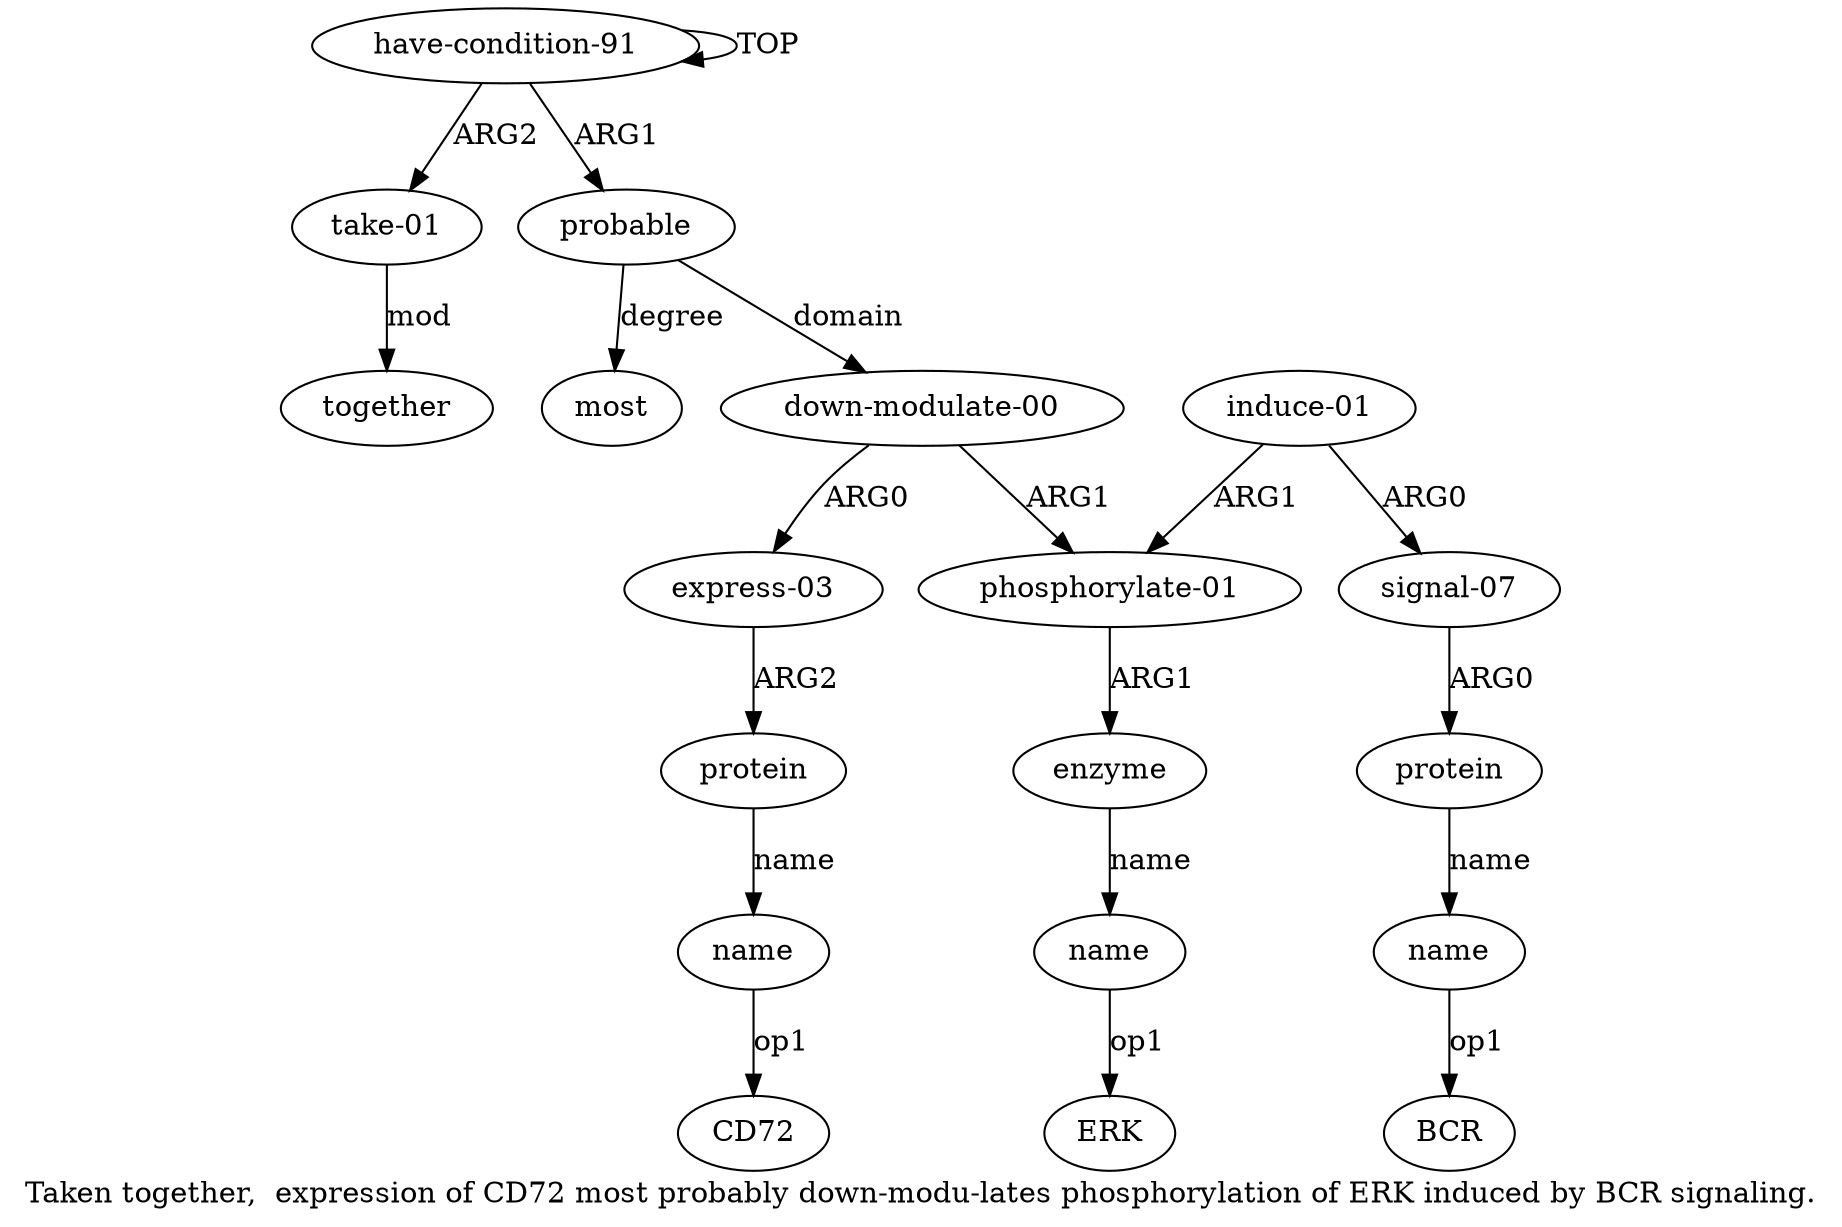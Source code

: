 digraph  {
	graph [label="Taken together,  expression of CD72 most probably down-modu-lates phosphorylation of ERK induced by BCR signaling."];
	node [label="\N"];
	a15	 [color=black,
		gold_ind=15,
		gold_label=together,
		label=together,
		test_ind=15,
		test_label=together];
	a14	 [color=black,
		gold_ind=14,
		gold_label="take-01",
		label="take-01",
		test_ind=14,
		test_label="take-01"];
	a14 -> a15 [key=0,
	color=black,
	gold_label=mod,
	label=mod,
	test_label=mod];
a11 [color=black,
	gold_ind=11,
	gold_label="signal-07",
	label="signal-07",
	test_ind=11,
	test_label="signal-07"];
a12 [color=black,
	gold_ind=12,
	gold_label=protein,
	label=protein,
	test_ind=12,
	test_label=protein];
a11 -> a12 [key=0,
color=black,
gold_label=ARG0,
label=ARG0,
test_label=ARG0];
a10 [color=black,
gold_ind=10,
gold_label="induce-01",
label="induce-01",
test_ind=10,
test_label="induce-01"];
a10 -> a11 [key=0,
color=black,
gold_label=ARG0,
label=ARG0,
test_label=ARG0];
a7 [color=black,
gold_ind=7,
gold_label="phosphorylate-01",
label="phosphorylate-01",
test_ind=7,
test_label="phosphorylate-01"];
a10 -> a7 [key=0,
color=black,
gold_label=ARG1,
label=ARG1,
test_label=ARG1];
a13 [color=black,
gold_ind=13,
gold_label=name,
label=name,
test_ind=13,
test_label=name];
"a13 BCR" [color=black,
gold_ind=-1,
gold_label=BCR,
label=BCR,
test_ind=-1,
test_label=BCR];
a13 -> "a13 BCR" [key=0,
color=black,
gold_label=op1,
label=op1,
test_label=op1];
a12 -> a13 [key=0,
color=black,
gold_label=name,
label=name,
test_label=name];
"a6 CD72" [color=black,
gold_ind=-1,
gold_label=CD72,
label=CD72,
test_ind=-1,
test_label=CD72];
a1 [color=black,
gold_ind=1,
gold_label=probable,
label=probable,
test_ind=1,
test_label=probable];
a3 [color=black,
gold_ind=3,
gold_label="down-modulate-00",
label="down-modulate-00",
test_ind=3,
test_label="down-modulate-00"];
a1 -> a3 [key=0,
color=black,
gold_label=domain,
label=domain,
test_label=domain];
a2 [color=black,
gold_ind=2,
gold_label=most,
label=most,
test_ind=2,
test_label=most];
a1 -> a2 [key=0,
color=black,
gold_label=degree,
label=degree,
test_label=degree];
a0 [color=black,
gold_ind=0,
gold_label="have-condition-91",
label="have-condition-91",
test_ind=0,
test_label="have-condition-91"];
a0 -> a14 [key=0,
color=black,
gold_label=ARG2,
label=ARG2,
test_label=ARG2];
a0 -> a1 [key=0,
color=black,
gold_label=ARG1,
label=ARG1,
test_label=ARG1];
a0 -> a0 [key=0,
color=black,
gold_label=TOP,
label=TOP,
test_label=TOP];
a4 [color=black,
gold_ind=4,
gold_label="express-03",
label="express-03",
test_ind=4,
test_label="express-03"];
a3 -> a4 [key=0,
color=black,
gold_label=ARG0,
label=ARG0,
test_label=ARG0];
a3 -> a7 [key=0,
color=black,
gold_label=ARG1,
label=ARG1,
test_label=ARG1];
a5 [color=black,
gold_ind=5,
gold_label=protein,
label=protein,
test_ind=5,
test_label=protein];
a6 [color=black,
gold_ind=6,
gold_label=name,
label=name,
test_ind=6,
test_label=name];
a5 -> a6 [key=0,
color=black,
gold_label=name,
label=name,
test_label=name];
a4 -> a5 [key=0,
color=black,
gold_label=ARG2,
label=ARG2,
test_label=ARG2];
a8 [color=black,
gold_ind=8,
gold_label=enzyme,
label=enzyme,
test_ind=8,
test_label=enzyme];
a7 -> a8 [key=0,
color=black,
gold_label=ARG1,
label=ARG1,
test_label=ARG1];
a6 -> "a6 CD72" [key=0,
color=black,
gold_label=op1,
label=op1,
test_label=op1];
a9 [color=black,
gold_ind=9,
gold_label=name,
label=name,
test_ind=9,
test_label=name];
"a9 ERK" [color=black,
gold_ind=-1,
gold_label=ERK,
label=ERK,
test_ind=-1,
test_label=ERK];
a9 -> "a9 ERK" [key=0,
color=black,
gold_label=op1,
label=op1,
test_label=op1];
a8 -> a9 [key=0,
color=black,
gold_label=name,
label=name,
test_label=name];
}
